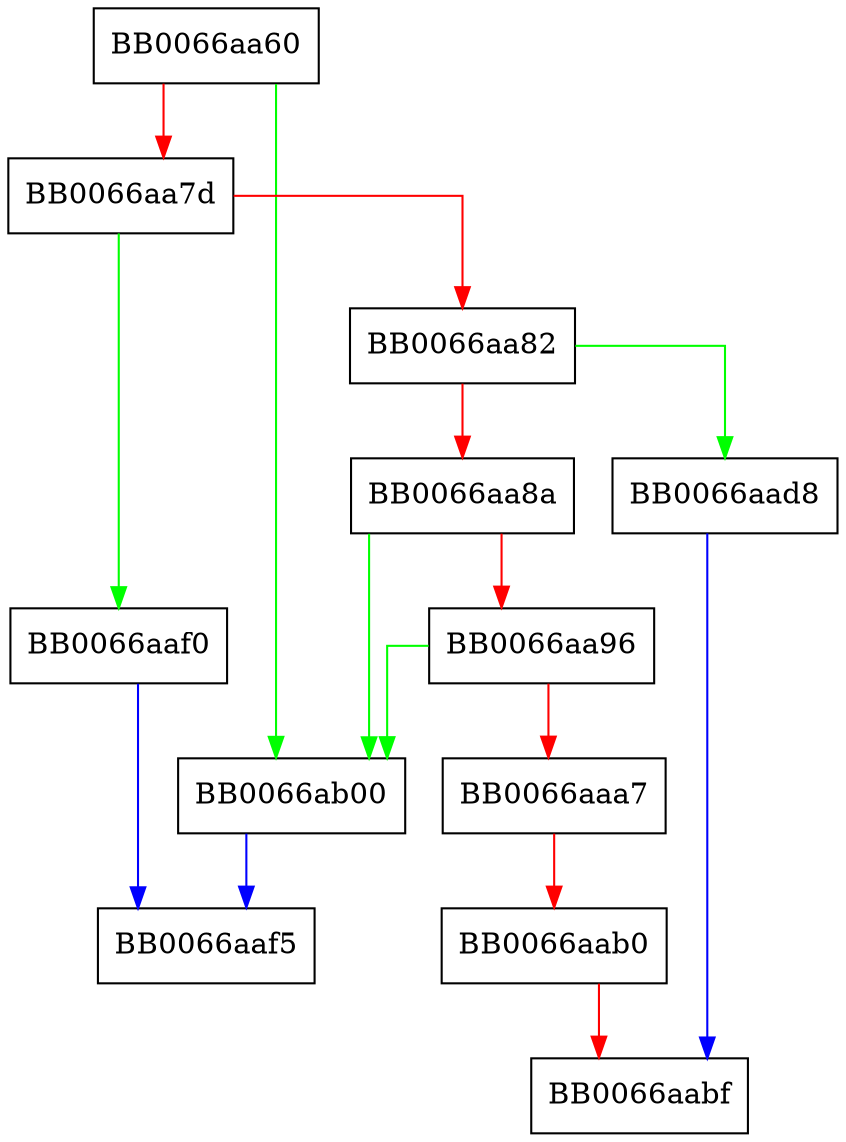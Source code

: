 digraph X509_check_purpose {
  node [shape="box"];
  graph [splines=ortho];
  BB0066aa60 -> BB0066ab00 [color="green"];
  BB0066aa60 -> BB0066aa7d [color="red"];
  BB0066aa7d -> BB0066aaf0 [color="green"];
  BB0066aa7d -> BB0066aa82 [color="red"];
  BB0066aa82 -> BB0066aad8 [color="green"];
  BB0066aa82 -> BB0066aa8a [color="red"];
  BB0066aa8a -> BB0066ab00 [color="green"];
  BB0066aa8a -> BB0066aa96 [color="red"];
  BB0066aa96 -> BB0066ab00 [color="green"];
  BB0066aa96 -> BB0066aaa7 [color="red"];
  BB0066aaa7 -> BB0066aab0 [color="red"];
  BB0066aab0 -> BB0066aabf [color="red"];
  BB0066aad8 -> BB0066aabf [color="blue"];
  BB0066aaf0 -> BB0066aaf5 [color="blue"];
  BB0066ab00 -> BB0066aaf5 [color="blue"];
}